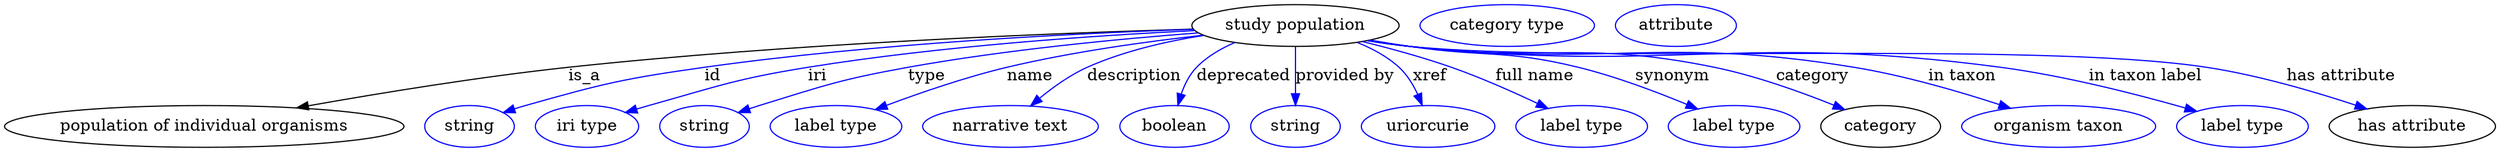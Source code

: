digraph {
	graph [bb="0,0,2139.1,123"];
	node [label="\N"];
	"study population"	[height=0.5,
		label="study population",
		pos="1108.6,105",
		width=2.4734];
	"population of individual organisms"	[height=0.5,
		pos="171.58,18",
		width=4.7662];
	"study population" -> "population of individual organisms"	[label=is_a,
		lp="499.58,61.5",
		pos="e,251.3,33.993 1020.7,101.88 899.8,98.321 675.69,89.423 485.58,69 409.52,60.829 323.79,46.852 261.15,35.749"];
	id	[color=blue,
		height=0.5,
		label=string,
		pos="399.58,18",
		width=1.0652];
	"study population" -> id	[color=blue,
		label=id,
		lp="611.58,61.5",
		pos="e,428.58,29.966 1020.8,101.57 919.94,97.93 749.66,89.187 604.58,69 533.96,59.174 516.23,55.278 447.58,36 444.48,35.128 441.28,34.158 \
438.08,33.138",
		style=solid];
	iri	[color=blue,
		height=0.5,
		label="iri type",
		pos="500.58,18",
		width=1.2277];
	"study population" -> iri	[color=blue,
		label=iri,
		lp="698.58,61.5",
		pos="e,534.14,29.94 1022.1,100.66 937.19,96.464 804.34,87.45 690.58,69 639.43,60.704 582.08,44.645 543.9,32.959",
		style=solid];
	type	[color=blue,
		height=0.5,
		label=string,
		pos="601.58,18",
		width=1.0652];
	"study population" -> type	[color=blue,
		label=type,
		lp="792.58,61.5",
		pos="e,630.52,29.953 1025.2,98.63 957.78,93.466 860.57,84.168 776.58,69 718.77,58.559 704.72,53.344 648.58,36 645.83,35.147 642.99,34.229 \
640.14,33.277",
		style=solid];
	name	[color=blue,
		height=0.5,
		label="label type",
		pos="714.58,18",
		width=1.5707];
	"study population" -> name	[color=blue,
		label=name,
		lp="880.58,61.5",
		pos="e,748.26,32.579 1029.4,96.698 980.35,91.223 916.3,82.343 860.58,69 825.39,60.571 786.69,47.117 757.98,36.287",
		style=solid];
	description	[color=blue,
		height=0.5,
		label="narrative text",
		pos="864.58,18",
		width=2.0943];
	"study population" -> description	[color=blue,
		label=description,
		lp="970.08,61.5",
		pos="e,881.6,35.679 1029.5,96.551 997.48,91.511 960.75,83.082 929.58,69 915.07,62.443 900.83,52.071 889.4,42.469",
		style=solid];
	deprecated	[color=blue,
		height=0.5,
		label=boolean,
		pos="1004.6,18",
		width=1.2999];
	"study population" -> deprecated	[color=blue,
		label=deprecated,
		lp="1064.1,61.5",
		pos="e,1007.5,36.167 1056.4,90.283 1044.4,85.171 1032.6,78.265 1023.6,69 1017.4,62.659 1013.2,54.114 1010.4,45.882",
		style=solid];
	"provided by"	[color=blue,
		height=0.5,
		label=string,
		pos="1107.6,18",
		width=1.0652];
	"study population" -> "provided by"	[color=blue,
		label="provided by",
		lp="1151.1,61.5",
		pos="e,1107.8,36.175 1108.4,86.799 1108.2,75.163 1108.1,59.548 1107.9,46.237",
		style=solid];
	xref	[color=blue,
		height=0.5,
		label=uriorcurie,
		pos="1221.6,18",
		width=1.5887];
	"study population" -> xref	[color=blue,
		label=xref,
		lp="1223.1,61.5",
		pos="e,1216.9,36.258 1161.8,90.507 1174.6,85.361 1187.5,78.383 1197.6,69 1204.4,62.686 1209.5,54.045 1213.1,45.723",
		style=solid];
	"full name"	[color=blue,
		height=0.5,
		label="label type",
		pos="1353.6,18",
		width=1.5707];
	"study population" -> "full name"	[color=blue,
		label="full name",
		lp="1313.1,61.5",
		pos="e,1324.6,33.488 1165.8,91.102 1189.5,85.203 1217.1,77.605 1241.6,69 1266.8,60.128 1294.2,47.945 1315.6,37.827",
		style=solid];
	synonym	[color=blue,
		height=0.5,
		label="label type",
		pos="1484.6,18",
		width=1.5707];
	"study population" -> synonym	[color=blue,
		label=synonym,
		lp="1431.6,61.5",
		pos="e,1453.3,33.051 1172.6,92.452 1183.9,90.537 1195.6,88.643 1206.6,87 1270.4,77.485 1287.9,84.378 1350.6,69 1382.8,61.091 1417.9,47.82 \
1444.1,36.938",
		style=solid];
	category	[height=0.5,
		pos="1610.6,18",
		width=1.4263];
	"study population" -> category	[color=blue,
		label=category,
		lp="1552.1,61.5",
		pos="e,1579.7,32.491 1171.2,92.154 1182.9,90.215 1195.1,88.389 1206.6,87 1322,73.045 1353.7,92.398 1467.6,69 1503.2,61.686 1542,47.696 \
1570.2,36.371",
		style=solid];
	"in taxon"	[color=blue,
		height=0.5,
		label="organism taxon",
		pos="1763.6,18",
		width=2.3109];
	"study population" -> "in taxon"	[color=blue,
		label="in taxon",
		lp="1680.6,61.5",
		pos="e,1722.2,33.665 1170.6,92.037 1182.5,90.084 1194.9,88.283 1206.6,87 1375.1,68.477 1420.3,96.343 1587.6,69 1630.4,62.005 1677.6,48.251 \
1712.3,36.936",
		style=solid];
	"in taxon label"	[color=blue,
		height=0.5,
		label="label type",
		pos="1921.6,18",
		width=1.5707];
	"study population" -> "in taxon label"	[color=blue,
		label="in taxon label",
		lp="1838.1,61.5",
		pos="e,1882.2,31.072 1170.4,91.969 1182.3,90.009 1194.8,88.224 1206.6,87 1430.9,63.677 1490.1,98.657 1713.6,69 1768.8,61.674 1830.7,45.771 \
1872.5,33.855",
		style=solid];
	"has attribute"	[height=0.5,
		pos="2067.6,18",
		width=1.9859];
	"study population" -> "has attribute"	[color=blue,
		label="has attribute",
		lp="2006.6,61.5",
		pos="e,2028.5,33.086 1170.1,91.925 1182.1,89.956 1194.7,88.178 1206.6,87 1357.9,71.966 1740.3,91.844 1890.6,69 1934.9,62.269 1983.8,47.896 \
2018.9,36.281",
		style=solid];
	"named thing_category"	[color=blue,
		height=0.5,
		label="category type",
		pos="1290.6,105",
		width=2.0762];
	"organismal entity_has attribute"	[color=blue,
		height=0.5,
		label=attribute,
		pos="1435.6,105",
		width=1.4443];
}
